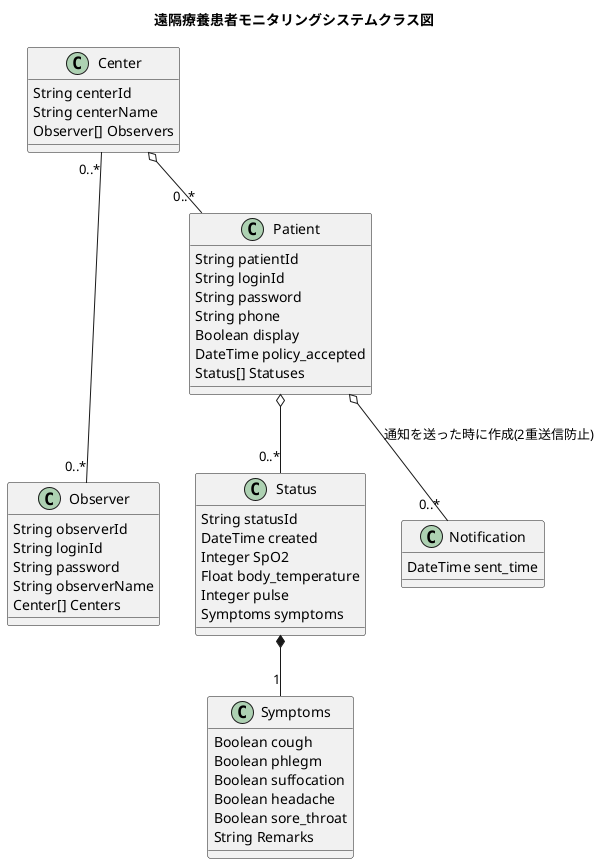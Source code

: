 @startuml RemotePatientMonitoring
title 遠隔療養患者モニタリングシステムクラス図
skinparam backgroundColor white

Center "0..*" --- "0..*" Observer
Center o-- "0..*" Patient
Patient o-- "0..*" Status
Status *-- "1" Symptoms
Patient o-- "0..*" Notification :通知を送った時に作成(2重送信防止)

class Center {
    String centerId
    String centerName
    Observer[] Observers
}

class Observer {
    String observerId
    String loginId
    String password
    String observerName
    Center[] Centers
}

class Patient {
    String patientId
    String loginId
    String password
    String phone
    Boolean display
    DateTime policy_accepted
    Status[] Statuses
}

class Status {
    String statusId
    DateTime created
    Integer SpO2
    Float body_temperature
    Integer pulse
    Symptoms symptoms
}

class Symptoms {
    Boolean cough
    Boolean phlegm
    Boolean suffocation
    Boolean headache
    Boolean sore_throat
    String Remarks
}

class Notification {
    DateTime sent_time
}
@enduml